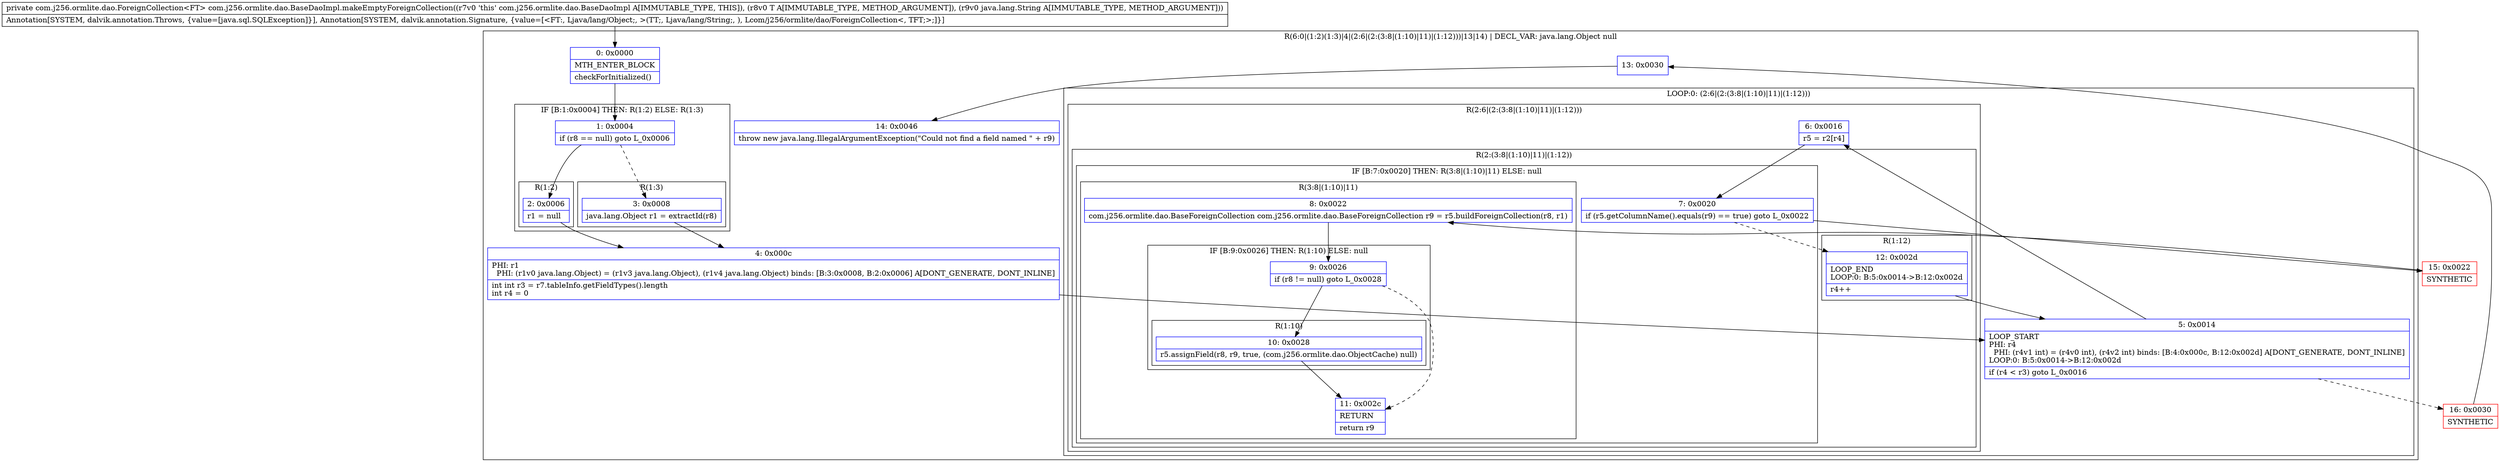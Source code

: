 digraph "CFG forcom.j256.ormlite.dao.BaseDaoImpl.makeEmptyForeignCollection(Ljava\/lang\/Object;Ljava\/lang\/String;)Lcom\/j256\/ormlite\/dao\/ForeignCollection;" {
subgraph cluster_Region_1388598217 {
label = "R(6:0|(1:2)(1:3)|4|(2:6|(2:(3:8|(1:10)|11)|(1:12)))|13|14) | DECL_VAR: java.lang.Object null\l";
node [shape=record,color=blue];
Node_0 [shape=record,label="{0\:\ 0x0000|MTH_ENTER_BLOCK\l|checkForInitialized()\l}"];
subgraph cluster_IfRegion_1366642218 {
label = "IF [B:1:0x0004] THEN: R(1:2) ELSE: R(1:3)";
node [shape=record,color=blue];
Node_1 [shape=record,label="{1\:\ 0x0004|if (r8 == null) goto L_0x0006\l}"];
subgraph cluster_Region_1813194237 {
label = "R(1:2)";
node [shape=record,color=blue];
Node_2 [shape=record,label="{2\:\ 0x0006|r1 = null\l}"];
}
subgraph cluster_Region_1142518324 {
label = "R(1:3)";
node [shape=record,color=blue];
Node_3 [shape=record,label="{3\:\ 0x0008|java.lang.Object r1 = extractId(r8)\l}"];
}
}
Node_4 [shape=record,label="{4\:\ 0x000c|PHI: r1 \l  PHI: (r1v0 java.lang.Object) = (r1v3 java.lang.Object), (r1v4 java.lang.Object) binds: [B:3:0x0008, B:2:0x0006] A[DONT_GENERATE, DONT_INLINE]\l|int int r3 = r7.tableInfo.getFieldTypes().length\lint r4 = 0\l}"];
subgraph cluster_LoopRegion_1556610941 {
label = "LOOP:0: (2:6|(2:(3:8|(1:10)|11)|(1:12)))";
node [shape=record,color=blue];
Node_5 [shape=record,label="{5\:\ 0x0014|LOOP_START\lPHI: r4 \l  PHI: (r4v1 int) = (r4v0 int), (r4v2 int) binds: [B:4:0x000c, B:12:0x002d] A[DONT_GENERATE, DONT_INLINE]\lLOOP:0: B:5:0x0014\-\>B:12:0x002d\l|if (r4 \< r3) goto L_0x0016\l}"];
subgraph cluster_Region_666279563 {
label = "R(2:6|(2:(3:8|(1:10)|11)|(1:12)))";
node [shape=record,color=blue];
Node_6 [shape=record,label="{6\:\ 0x0016|r5 = r2[r4]\l}"];
subgraph cluster_Region_858285178 {
label = "R(2:(3:8|(1:10)|11)|(1:12))";
node [shape=record,color=blue];
subgraph cluster_IfRegion_1605895749 {
label = "IF [B:7:0x0020] THEN: R(3:8|(1:10)|11) ELSE: null";
node [shape=record,color=blue];
Node_7 [shape=record,label="{7\:\ 0x0020|if (r5.getColumnName().equals(r9) == true) goto L_0x0022\l}"];
subgraph cluster_Region_1576547501 {
label = "R(3:8|(1:10)|11)";
node [shape=record,color=blue];
Node_8 [shape=record,label="{8\:\ 0x0022|com.j256.ormlite.dao.BaseForeignCollection com.j256.ormlite.dao.BaseForeignCollection r9 = r5.buildForeignCollection(r8, r1)\l}"];
subgraph cluster_IfRegion_617023366 {
label = "IF [B:9:0x0026] THEN: R(1:10) ELSE: null";
node [shape=record,color=blue];
Node_9 [shape=record,label="{9\:\ 0x0026|if (r8 != null) goto L_0x0028\l}"];
subgraph cluster_Region_768765632 {
label = "R(1:10)";
node [shape=record,color=blue];
Node_10 [shape=record,label="{10\:\ 0x0028|r5.assignField(r8, r9, true, (com.j256.ormlite.dao.ObjectCache) null)\l}"];
}
}
Node_11 [shape=record,label="{11\:\ 0x002c|RETURN\l|return r9\l}"];
}
}
subgraph cluster_Region_674349211 {
label = "R(1:12)";
node [shape=record,color=blue];
Node_12 [shape=record,label="{12\:\ 0x002d|LOOP_END\lLOOP:0: B:5:0x0014\-\>B:12:0x002d\l|r4++\l}"];
}
}
}
}
Node_13 [shape=record,label="{13\:\ 0x0030}"];
Node_14 [shape=record,label="{14\:\ 0x0046|throw new java.lang.IllegalArgumentException(\"Could not find a field named \" + r9)\l}"];
}
Node_15 [shape=record,color=red,label="{15\:\ 0x0022|SYNTHETIC\l}"];
Node_16 [shape=record,color=red,label="{16\:\ 0x0030|SYNTHETIC\l}"];
MethodNode[shape=record,label="{private com.j256.ormlite.dao.ForeignCollection\<FT\> com.j256.ormlite.dao.BaseDaoImpl.makeEmptyForeignCollection((r7v0 'this' com.j256.ormlite.dao.BaseDaoImpl A[IMMUTABLE_TYPE, THIS]), (r8v0 T A[IMMUTABLE_TYPE, METHOD_ARGUMENT]), (r9v0 java.lang.String A[IMMUTABLE_TYPE, METHOD_ARGUMENT]))  | Annotation[SYSTEM, dalvik.annotation.Throws, \{value=[java.sql.SQLException]\}], Annotation[SYSTEM, dalvik.annotation.Signature, \{value=[\<FT:, Ljava\/lang\/Object;, \>(TT;, Ljava\/lang\/String;, ), Lcom\/j256\/ormlite\/dao\/ForeignCollection\<, TFT;\>;]\}]\l}"];
MethodNode -> Node_0;
Node_0 -> Node_1;
Node_1 -> Node_2;
Node_1 -> Node_3[style=dashed];
Node_2 -> Node_4;
Node_3 -> Node_4;
Node_4 -> Node_5;
Node_5 -> Node_6;
Node_5 -> Node_16[style=dashed];
Node_6 -> Node_7;
Node_7 -> Node_12[style=dashed];
Node_7 -> Node_15;
Node_8 -> Node_9;
Node_9 -> Node_10;
Node_9 -> Node_11[style=dashed];
Node_10 -> Node_11;
Node_12 -> Node_5;
Node_13 -> Node_14;
Node_15 -> Node_8;
Node_16 -> Node_13;
}

